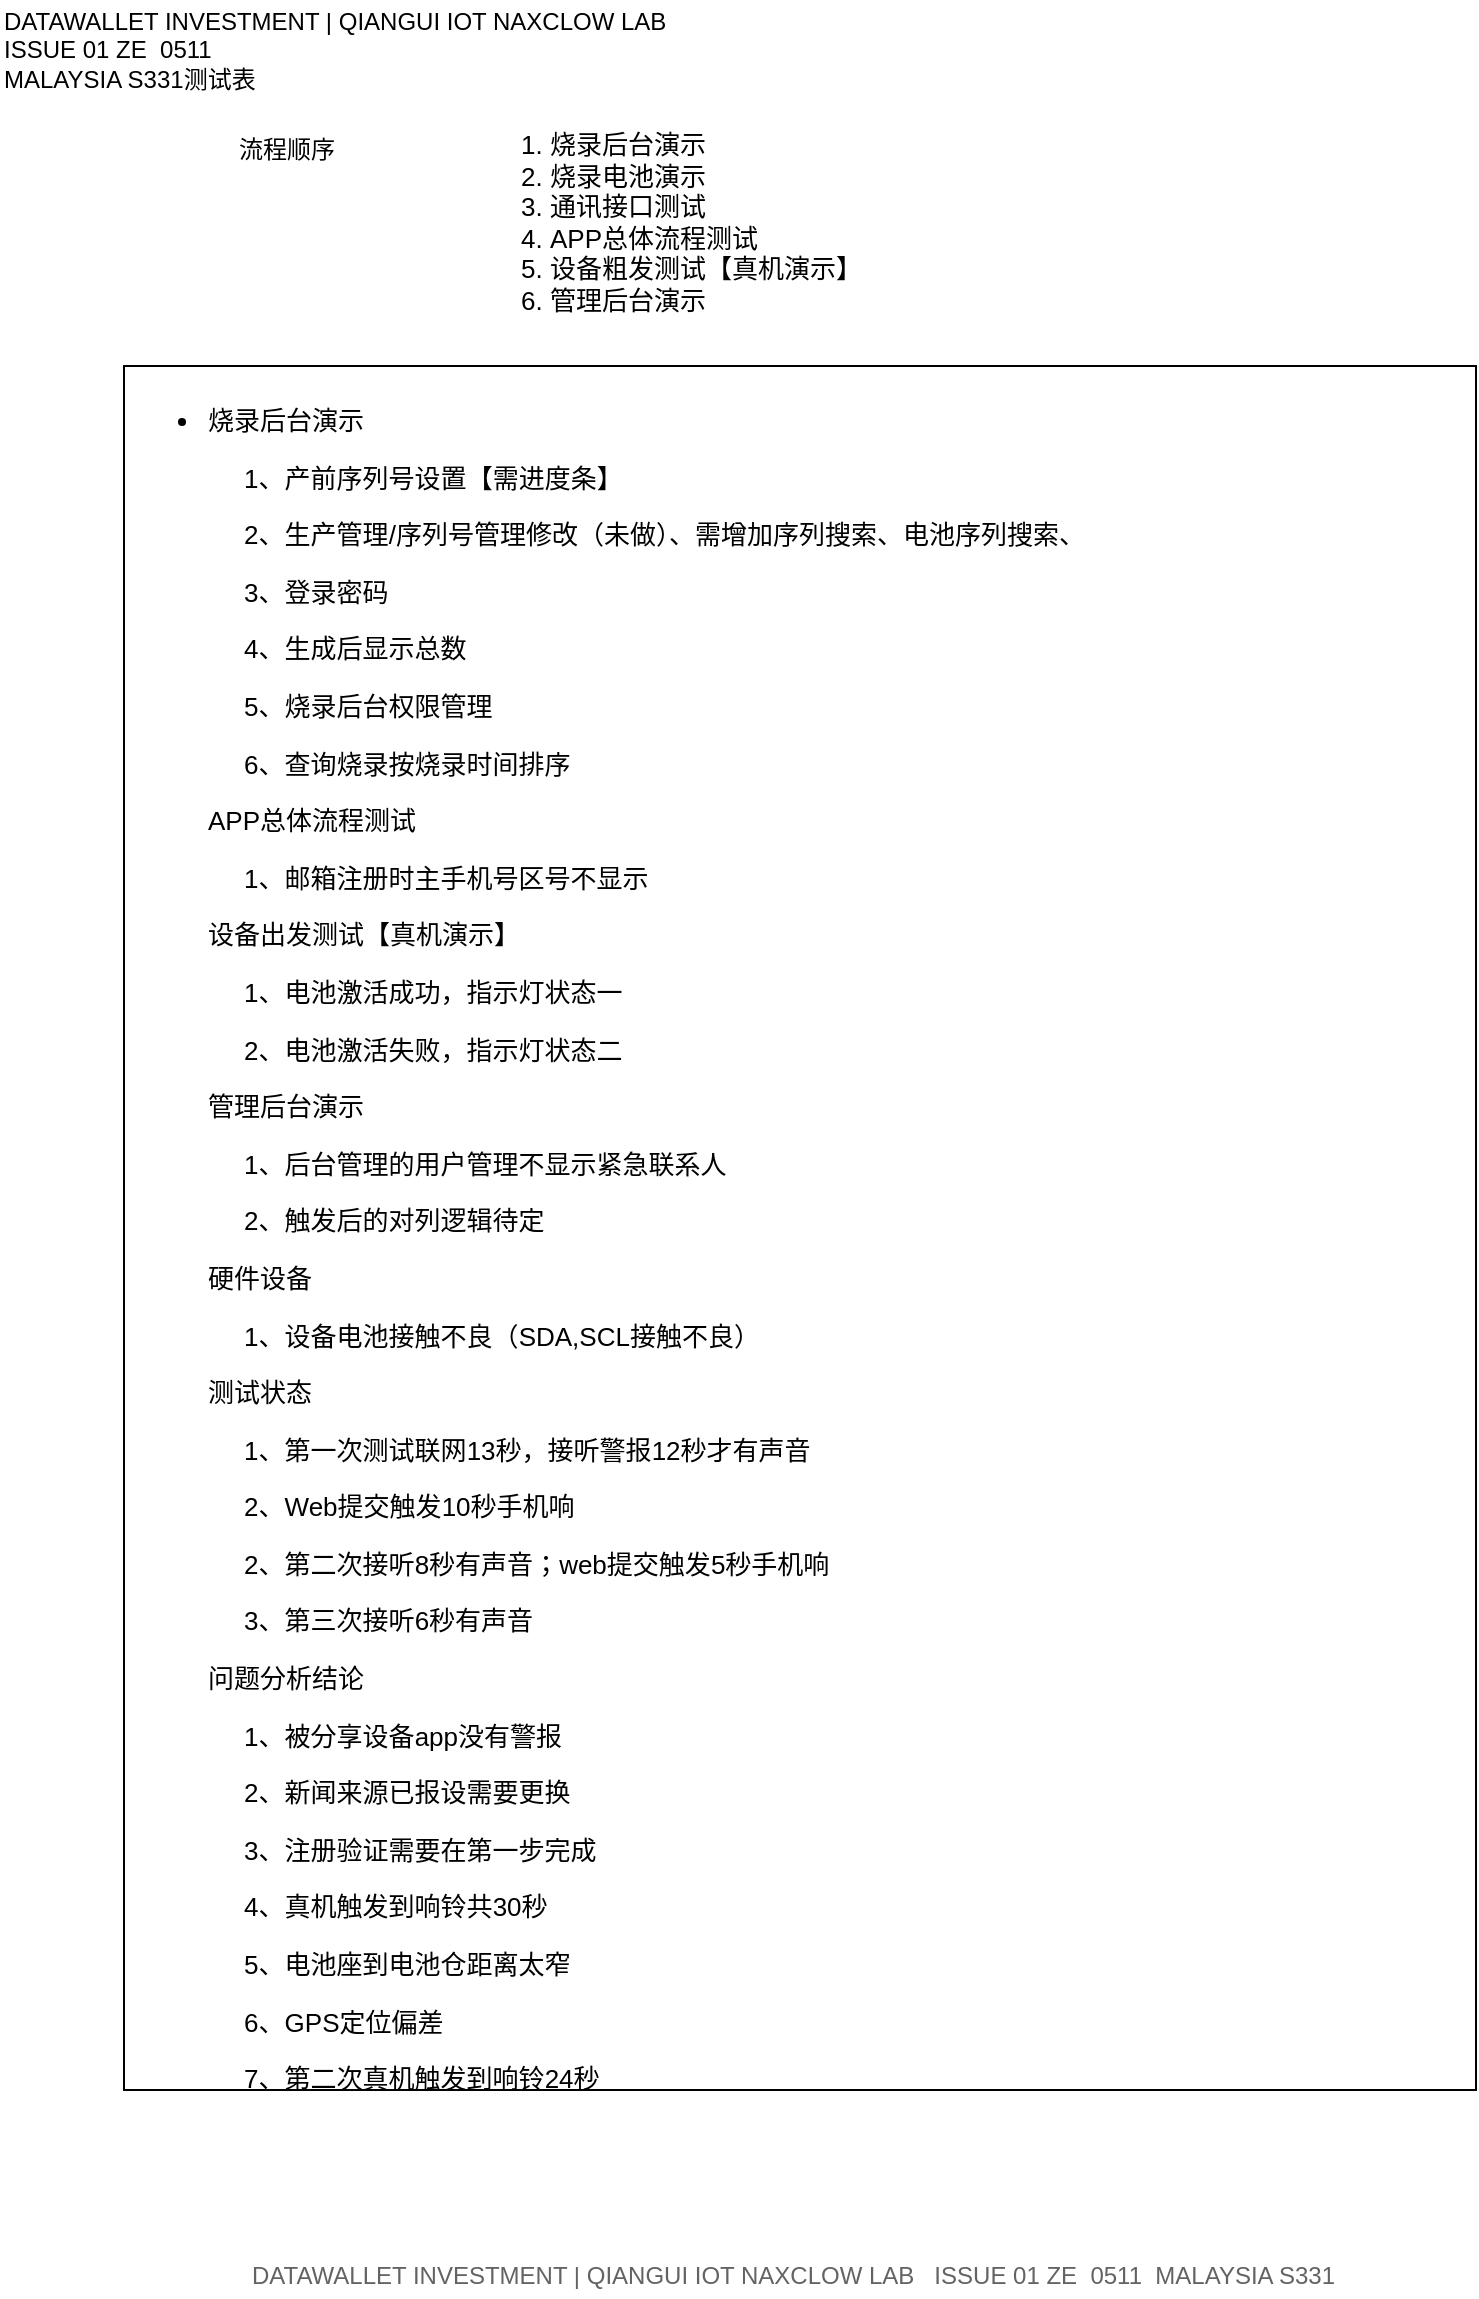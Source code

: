 <mxfile version="10.6.7" type="github"><diagram id="S6JVvYgwzVB3eK6Va6Me" name="第 1 页"><mxGraphModel dx="1394" dy="773" grid="0" gridSize="10" guides="1" tooltips="1" connect="1" arrows="1" fold="1" page="1" pageScale="1" pageWidth="827" pageHeight="1169" background="#FFFFFF" math="0" shadow="0"><root><mxCell id="0"/><mxCell id="1" parent="0"/><mxCell id="hrshR1mRJ3Xl4Jq7sHf6-8" value="&lt;ol style=&quot;font-size: 13px&quot;&gt;&lt;li style=&quot;font-size: 13px&quot;&gt;烧录后台演示&amp;nbsp; &amp;nbsp; &amp;nbsp; &amp;nbsp; &amp;nbsp; &amp;nbsp; &amp;nbsp; &amp;nbsp; &amp;nbsp; &amp;nbsp; &amp;nbsp; &amp;nbsp; &amp;nbsp; &amp;nbsp; &amp;nbsp; &amp;nbsp; &amp;nbsp; &amp;nbsp; &amp;nbsp; &amp;nbsp; &amp;nbsp; &amp;nbsp; &amp;nbsp; &amp;nbsp;&lt;/li&gt;&lt;li style=&quot;font-size: 13px&quot;&gt;烧录电池演示&lt;/li&gt;&lt;li style=&quot;font-size: 13px&quot;&gt;通讯接口测试&lt;/li&gt;&lt;li style=&quot;font-size: 13px&quot;&gt;APP总体流程测试&lt;/li&gt;&lt;li style=&quot;font-size: 13px&quot;&gt;设备粗发测试【真机演示】&lt;/li&gt;&lt;li style=&quot;font-size: 13px&quot;&gt;管理后台演示&lt;/li&gt;&lt;/ol&gt;" style="text;strokeColor=none;fillColor=none;html=1;whiteSpace=wrap;verticalAlign=middle;overflow=hidden;fontSize=13;fontFamily=Helvetica;" parent="1" vertex="1"><mxGeometry x="247" y="61" width="453" height="111" as="geometry"/></mxCell><mxCell id="hrshR1mRJ3Xl4Jq7sHf6-12" value="DATAWALLET INVESTMENT | QIANGUI IOT NAXCLOW LAB&lt;br&gt;ISSUE 01 ZE&amp;nbsp; 0511 &lt;br&gt;MALAYSIA S331测试表&amp;nbsp;&lt;br&gt;" style="text;html=1;strokeColor=none;fillColor=none;align=left;verticalAlign=middle;whiteSpace=wrap;rounded=0;" parent="1" vertex="1"><mxGeometry x="14" y="12" width="397" height="49" as="geometry"/></mxCell><mxCell id="hrshR1mRJ3Xl4Jq7sHf6-13" value="DATAWALLET INVESTMENT | QIANGUI IOT NAXCLOW LAB&amp;nbsp; &amp;nbsp;ISSUE 01 ZE&amp;nbsp; 0511&amp;nbsp; MALAYSIA S331&lt;br&gt;" style="text;html=1;strokeColor=none;fillColor=none;align=left;verticalAlign=middle;whiteSpace=wrap;rounded=0;fontColor=#636363;" parent="1" vertex="1"><mxGeometry x="138" y="1139.5" width="570" height="21" as="geometry"/></mxCell><mxCell id="hrshR1mRJ3Xl4Jq7sHf6-14" value="流程顺序" style="text;html=1;strokeColor=none;fillColor=none;align=center;verticalAlign=middle;whiteSpace=wrap;rounded=0;fontColor=#000000;" parent="1" vertex="1"><mxGeometry x="109.5" y="71" width="95" height="32" as="geometry"/></mxCell><mxCell id="hrshR1mRJ3Xl4Jq7sHf6-16" value="&lt;ul&gt;&lt;li&gt;&lt;p&gt;&lt;span&gt;烧录后台演示&lt;/span&gt;&lt;/p&gt;&lt;p&gt;&lt;span lang=&quot;EN-US&quot;&gt;&amp;nbsp; &amp;nbsp; &amp;nbsp;1、&lt;/span&gt;&lt;span&gt;产前序列号设置&lt;/span&gt;&lt;span&gt;【需进度条】&lt;/span&gt;&lt;/p&gt;&lt;p&gt;&lt;span lang=&quot;EN-US&quot;&gt;&amp;nbsp; &amp;nbsp; &amp;nbsp;2、&lt;/span&gt;&lt;span&gt;生产管理&lt;/span&gt;&lt;span lang=&quot;EN-US&quot;&gt;/&lt;/span&gt;&lt;span&gt;序列号管理修改（未做）、需增加序列搜索、电池序列搜索、&lt;/span&gt;&lt;/p&gt;&lt;p&gt;&lt;span lang=&quot;EN-US&quot;&gt;&amp;nbsp; &amp;nbsp; &amp;nbsp;3、&lt;/span&gt;&lt;span&gt;登录密码&lt;/span&gt;&lt;/p&gt;&lt;p&gt;&lt;span lang=&quot;EN-US&quot;&gt;&amp;nbsp; &amp;nbsp; &amp;nbsp;4、&lt;/span&gt;&lt;span&gt;生成后显示总数&lt;/span&gt;&lt;/p&gt;&lt;p&gt;&lt;span lang=&quot;EN-US&quot;&gt;&amp;nbsp; &amp;nbsp; &amp;nbsp;5、&lt;/span&gt;&lt;span&gt;烧录后台权限管理&lt;/span&gt;&lt;/p&gt;&lt;p&gt;&lt;span lang=&quot;EN-US&quot;&gt;&amp;nbsp; &amp;nbsp; &amp;nbsp;6、&lt;/span&gt;&lt;span&gt;查询烧录按烧录时间排序&lt;/span&gt;&lt;/p&gt;&lt;p&gt;&lt;span lang=&quot;EN-US&quot;&gt;APP&lt;/span&gt;&lt;span&gt;总体流程测试&lt;/span&gt;&lt;/p&gt;&lt;p&gt;&lt;span lang=&quot;EN-US&quot;&gt;&amp;nbsp; &amp;nbsp; &amp;nbsp;1、&lt;/span&gt;&lt;span&gt;邮箱注册时主手机号区号不显示&lt;/span&gt;&lt;/p&gt;&lt;p&gt;&lt;span&gt;设备出发测试【真机演示】&lt;/span&gt;&lt;/p&gt;&lt;p&gt;&lt;span lang=&quot;EN-US&quot;&gt;&amp;nbsp; &amp;nbsp; &amp;nbsp;1、&lt;/span&gt;&lt;span&gt;电池激活成功，指示灯状态一&lt;/span&gt;&lt;/p&gt;&lt;p&gt;&lt;span lang=&quot;EN-US&quot;&gt;&amp;nbsp; &amp;nbsp; &amp;nbsp;2、&lt;/span&gt;&lt;span&gt;电池激活失败，指示灯状态二&lt;/span&gt;&lt;/p&gt;&lt;p&gt;&lt;span&gt;管理后台演示&lt;/span&gt;&lt;/p&gt;&lt;p&gt;&lt;span lang=&quot;EN-US&quot;&gt;&amp;nbsp; &amp;nbsp; &amp;nbsp;1、&lt;/span&gt;&lt;span&gt;后台管理的用户管理不显示紧急联系人&lt;/span&gt;&lt;/p&gt;&lt;p&gt;&lt;span lang=&quot;EN-US&quot;&gt;&amp;nbsp; &amp;nbsp; &amp;nbsp;2、&lt;/span&gt;&lt;span&gt;触发后的对列逻辑待定&lt;/span&gt;&lt;/p&gt;&lt;p&gt;&lt;span&gt;硬件设备&lt;/span&gt;&lt;/p&gt;&lt;p&gt;&lt;span lang=&quot;EN-US&quot;&gt;&amp;nbsp; &amp;nbsp; &amp;nbsp;1、&lt;/span&gt;&lt;span&gt;设备电池接触不良（&lt;/span&gt;&lt;span lang=&quot;EN-US&quot;&gt;SDA,SCL&lt;/span&gt;&lt;span&gt;接触不良）&lt;/span&gt;&lt;/p&gt;&lt;p&gt;&lt;span&gt;测试状态&lt;/span&gt;&lt;br&gt;&lt;/p&gt;&lt;p&gt;&lt;span lang=&quot;EN-US&quot;&gt;&amp;nbsp; &amp;nbsp; &amp;nbsp;1、&lt;/span&gt;&lt;span&gt;第一次测试联网&lt;/span&gt;&lt;span lang=&quot;EN-US&quot;&gt;13&lt;/span&gt;&lt;span&gt;秒，&lt;/span&gt;&lt;span&gt;接听警报&lt;/span&gt;&lt;span lang=&quot;EN-US&quot;&gt;12&lt;/span&gt;&lt;span&gt;秒才有声音&lt;/span&gt;&lt;/p&gt;&lt;p&gt;&lt;span lang=&quot;EN-US&quot;&gt;&amp;nbsp; &amp;nbsp; &amp;nbsp;2、Web&lt;/span&gt;&lt;span&gt;提交触发&lt;/span&gt;&lt;span lang=&quot;EN-US&quot;&gt;10&lt;/span&gt;&lt;span&gt;秒手机响&lt;/span&gt;&lt;/p&gt;&lt;p&gt;&lt;span lang=&quot;EN-US&quot;&gt;&amp;nbsp; &amp;nbsp; &amp;nbsp;2、&lt;/span&gt;&lt;span&gt;第二次接听&lt;/span&gt;&lt;span lang=&quot;EN-US&quot;&gt;8&lt;/span&gt;&lt;span&gt;秒有声音；&lt;/span&gt;&lt;span lang=&quot;EN-US&quot;&gt;web&lt;/span&gt;&lt;span&gt;提交触发&lt;/span&gt;&lt;span lang=&quot;EN-US&quot;&gt;5&lt;/span&gt;&lt;span&gt;秒手机响&lt;/span&gt;&lt;/p&gt;&lt;p&gt;&lt;span lang=&quot;EN-US&quot;&gt;&amp;nbsp; &amp;nbsp; &amp;nbsp;3、&lt;/span&gt;&lt;span&gt;第三次接听&lt;/span&gt;&lt;span lang=&quot;EN-US&quot;&gt;6&lt;/span&gt;&lt;span&gt;秒有声音&lt;/span&gt;&lt;/p&gt;&lt;p&gt;&lt;span&gt;问题分析结论&lt;/span&gt;&lt;/p&gt;&lt;p&gt;&lt;span lang=&quot;EN-US&quot;&gt;&amp;nbsp; &amp;nbsp; &amp;nbsp;1、&lt;/span&gt;&lt;span&gt;被分享设备&lt;/span&gt;&lt;span lang=&quot;EN-US&quot;&gt;app&lt;/span&gt;&lt;span&gt;没有警报&lt;/span&gt;&lt;/p&gt;&lt;p&gt;&lt;span lang=&quot;EN-US&quot;&gt;&amp;nbsp; &amp;nbsp; &amp;nbsp;2、&lt;/span&gt;&lt;span&gt;新闻来源已报设需要更换&lt;/span&gt;&lt;/p&gt;&lt;p&gt;&lt;span lang=&quot;EN-US&quot;&gt;&amp;nbsp; &amp;nbsp; &amp;nbsp;3、&lt;/span&gt;&lt;span&gt;注册验证需要在第一步完成&lt;/span&gt;&lt;/p&gt;&lt;p&gt;&lt;span lang=&quot;EN-US&quot;&gt;&amp;nbsp; &amp;nbsp; &amp;nbsp;4、&lt;/span&gt;&lt;span&gt;真机触发到响铃共&lt;/span&gt;&lt;span lang=&quot;EN-US&quot;&gt;30&lt;/span&gt;&lt;span&gt;秒&lt;/span&gt;&lt;/p&gt;&lt;p&gt;&lt;span lang=&quot;EN-US&quot;&gt;&amp;nbsp; &amp;nbsp; &amp;nbsp;5、&lt;/span&gt;&lt;span&gt;电池座到电池仓距离太窄&lt;/span&gt;&lt;/p&gt;&lt;p&gt;&lt;span lang=&quot;EN-US&quot;&gt;&amp;nbsp; &amp;nbsp; &amp;nbsp;6、&lt;/span&gt;&lt;span lang=&quot;EN-US&quot;&gt;GPS&lt;/span&gt;&lt;span&gt;定位偏差&lt;/span&gt;&lt;/p&gt;&lt;p&gt;&lt;span lang=&quot;EN-US&quot;&gt;&amp;nbsp; &amp;nbsp; &amp;nbsp;7、&lt;/span&gt;&lt;span&gt;第二次真机触发到响铃&lt;/span&gt;&lt;span lang=&quot;EN-US&quot;&gt;24&lt;/span&gt;&lt;span&gt;秒&lt;/span&gt;&lt;/p&gt;&lt;/li&gt;&lt;/ul&gt;&lt;div&gt;&lt;span&gt;    &lt;/span&gt;&lt;/div&gt;" style="rounded=0;html=1;fontFamily=Helvetica;fontSize=13;fontColor=#000000;align=left;verticalAlign=top;" parent="1" vertex="1"><mxGeometry x="76" y="195" width="676" height="862" as="geometry"/></mxCell></root></mxGraphModel></diagram></mxfile>
